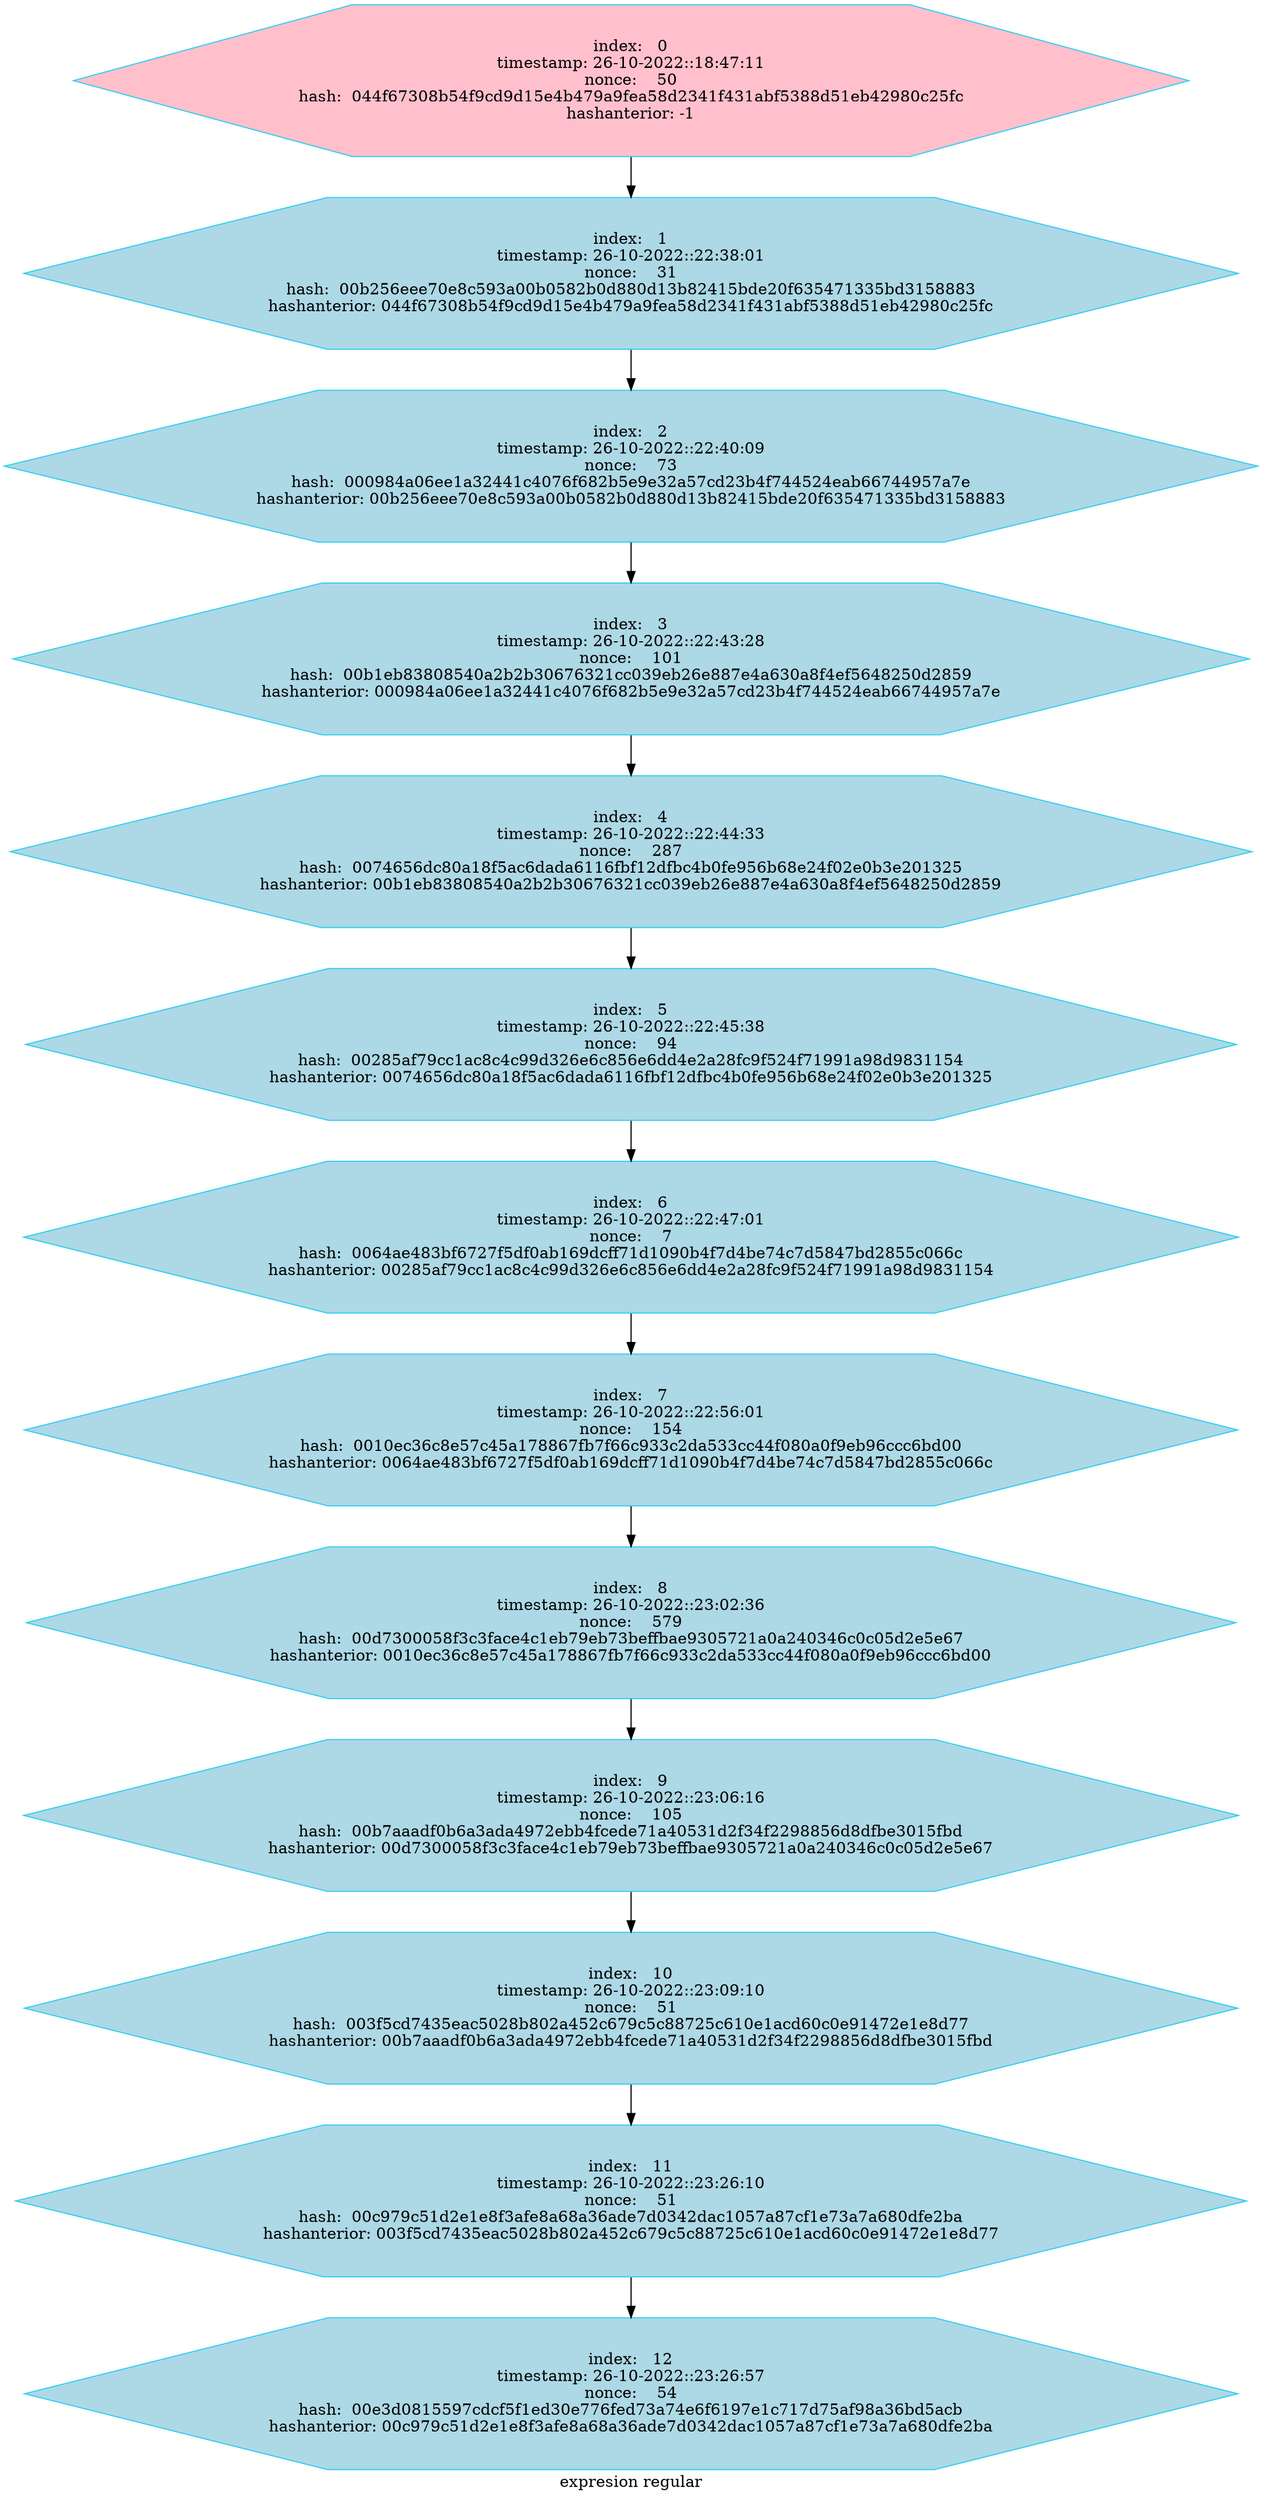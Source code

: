 digraph G
{label="expresion regular"
        node[shape = hexagon]
        node[style = filled]
        node[fillcolor = "#EEEEE"]
        node[color = "#EEEEE"]
        node[color = "#31CEF0"]

"index:   0
timestamp: 26-10-2022::18:47:11
nonce:    50
hash:  044f67308b54f9cd9d15e4b479a9fea58d2341f431abf5388d51eb42980c25fc
hashanterior: -1"->"index:   1
timestamp: 26-10-2022::22:38:01
nonce:    31
hash:  00b256eee70e8c593a00b0582b0d880d13b82415bde20f635471335bd3158883
hashanterior: 044f67308b54f9cd9d15e4b479a9fea58d2341f431abf5388d51eb42980c25fc"
"index:   1
timestamp: 26-10-2022::22:38:01
nonce:    31
hash:  00b256eee70e8c593a00b0582b0d880d13b82415bde20f635471335bd3158883
hashanterior: 044f67308b54f9cd9d15e4b479a9fea58d2341f431abf5388d51eb42980c25fc"->"index:   2
timestamp: 26-10-2022::22:40:09
nonce:    73
hash:  000984a06ee1a32441c4076f682b5e9e32a57cd23b4f744524eab66744957a7e
hashanterior: 00b256eee70e8c593a00b0582b0d880d13b82415bde20f635471335bd3158883"
"index:   2
timestamp: 26-10-2022::22:40:09
nonce:    73
hash:  000984a06ee1a32441c4076f682b5e9e32a57cd23b4f744524eab66744957a7e
hashanterior: 00b256eee70e8c593a00b0582b0d880d13b82415bde20f635471335bd3158883"->"index:   3
timestamp: 26-10-2022::22:43:28
nonce:    101
hash:  00b1eb83808540a2b2b30676321cc039eb26e887e4a630a8f4ef5648250d2859
hashanterior: 000984a06ee1a32441c4076f682b5e9e32a57cd23b4f744524eab66744957a7e"
"index:   3
timestamp: 26-10-2022::22:43:28
nonce:    101
hash:  00b1eb83808540a2b2b30676321cc039eb26e887e4a630a8f4ef5648250d2859
hashanterior: 000984a06ee1a32441c4076f682b5e9e32a57cd23b4f744524eab66744957a7e"->"index:   4
timestamp: 26-10-2022::22:44:33
nonce:    287
hash:  0074656dc80a18f5ac6dada6116fbf12dfbc4b0fe956b68e24f02e0b3e201325
hashanterior: 00b1eb83808540a2b2b30676321cc039eb26e887e4a630a8f4ef5648250d2859"
"index:   4
timestamp: 26-10-2022::22:44:33
nonce:    287
hash:  0074656dc80a18f5ac6dada6116fbf12dfbc4b0fe956b68e24f02e0b3e201325
hashanterior: 00b1eb83808540a2b2b30676321cc039eb26e887e4a630a8f4ef5648250d2859"->"index:   5
timestamp: 26-10-2022::22:45:38
nonce:    94
hash:  00285af79cc1ac8c4c99d326e6c856e6dd4e2a28fc9f524f71991a98d9831154
hashanterior: 0074656dc80a18f5ac6dada6116fbf12dfbc4b0fe956b68e24f02e0b3e201325"
"index:   5
timestamp: 26-10-2022::22:45:38
nonce:    94
hash:  00285af79cc1ac8c4c99d326e6c856e6dd4e2a28fc9f524f71991a98d9831154
hashanterior: 0074656dc80a18f5ac6dada6116fbf12dfbc4b0fe956b68e24f02e0b3e201325"->"index:   6
timestamp: 26-10-2022::22:47:01
nonce:    7
hash:  0064ae483bf6727f5df0ab169dcff71d1090b4f7d4be74c7d5847bd2855c066c
hashanterior: 00285af79cc1ac8c4c99d326e6c856e6dd4e2a28fc9f524f71991a98d9831154"
"index:   6
timestamp: 26-10-2022::22:47:01
nonce:    7
hash:  0064ae483bf6727f5df0ab169dcff71d1090b4f7d4be74c7d5847bd2855c066c
hashanterior: 00285af79cc1ac8c4c99d326e6c856e6dd4e2a28fc9f524f71991a98d9831154"->"index:   7
timestamp: 26-10-2022::22:56:01
nonce:    154
hash:  0010ec36c8e57c45a178867fb7f66c933c2da533cc44f080a0f9eb96ccc6bd00
hashanterior: 0064ae483bf6727f5df0ab169dcff71d1090b4f7d4be74c7d5847bd2855c066c"
"index:   7
timestamp: 26-10-2022::22:56:01
nonce:    154
hash:  0010ec36c8e57c45a178867fb7f66c933c2da533cc44f080a0f9eb96ccc6bd00
hashanterior: 0064ae483bf6727f5df0ab169dcff71d1090b4f7d4be74c7d5847bd2855c066c"->"index:   8
timestamp: 26-10-2022::23:02:36
nonce:    579
hash:  00d7300058f3c3face4c1eb79eb73beffbae9305721a0a240346c0c05d2e5e67
hashanterior: 0010ec36c8e57c45a178867fb7f66c933c2da533cc44f080a0f9eb96ccc6bd00"
"index:   8
timestamp: 26-10-2022::23:02:36
nonce:    579
hash:  00d7300058f3c3face4c1eb79eb73beffbae9305721a0a240346c0c05d2e5e67
hashanterior: 0010ec36c8e57c45a178867fb7f66c933c2da533cc44f080a0f9eb96ccc6bd00"->"index:   9
timestamp: 26-10-2022::23:06:16
nonce:    105
hash:  00b7aaadf0b6a3ada4972ebb4fcede71a40531d2f34f2298856d8dfbe3015fbd
hashanterior: 00d7300058f3c3face4c1eb79eb73beffbae9305721a0a240346c0c05d2e5e67"
"index:   9
timestamp: 26-10-2022::23:06:16
nonce:    105
hash:  00b7aaadf0b6a3ada4972ebb4fcede71a40531d2f34f2298856d8dfbe3015fbd
hashanterior: 00d7300058f3c3face4c1eb79eb73beffbae9305721a0a240346c0c05d2e5e67"->"index:   10
timestamp: 26-10-2022::23:09:10
nonce:    51
hash:  003f5cd7435eac5028b802a452c679c5c88725c610e1acd60c0e91472e1e8d77
hashanterior: 00b7aaadf0b6a3ada4972ebb4fcede71a40531d2f34f2298856d8dfbe3015fbd"
"index:   10
timestamp: 26-10-2022::23:09:10
nonce:    51
hash:  003f5cd7435eac5028b802a452c679c5c88725c610e1acd60c0e91472e1e8d77
hashanterior: 00b7aaadf0b6a3ada4972ebb4fcede71a40531d2f34f2298856d8dfbe3015fbd"->"index:   11
timestamp: 26-10-2022::23:26:10
nonce:    51
hash:  00c979c51d2e1e8f3afe8a68a36ade7d0342dac1057a87cf1e73a7a680dfe2ba
hashanterior: 003f5cd7435eac5028b802a452c679c5c88725c610e1acd60c0e91472e1e8d77"
"index:   11
timestamp: 26-10-2022::23:26:10
nonce:    51
hash:  00c979c51d2e1e8f3afe8a68a36ade7d0342dac1057a87cf1e73a7a680dfe2ba
hashanterior: 003f5cd7435eac5028b802a452c679c5c88725c610e1acd60c0e91472e1e8d77"->"index:   12
timestamp: 26-10-2022::23:26:57
nonce:    54
hash:  00e3d0815597cdcf5f1ed30e776fed73a74e6f6197e1c717d75af98a36bd5acb
hashanterior: 00c979c51d2e1e8f3afe8a68a36ade7d0342dac1057a87cf1e73a7a680dfe2ba"
"index:   0
timestamp: 26-10-2022::18:47:11
nonce:    50
hash:  044f67308b54f9cd9d15e4b479a9fea58d2341f431abf5388d51eb42980c25fc
hashanterior: -1"[fillcolor="pink"]
"index:   1
timestamp: 26-10-2022::22:38:01
nonce:    31
hash:  00b256eee70e8c593a00b0582b0d880d13b82415bde20f635471335bd3158883
hashanterior: 044f67308b54f9cd9d15e4b479a9fea58d2341f431abf5388d51eb42980c25fc"[fillcolor="lightblue"]
"index:   2
timestamp: 26-10-2022::22:40:09
nonce:    73
hash:  000984a06ee1a32441c4076f682b5e9e32a57cd23b4f744524eab66744957a7e
hashanterior: 00b256eee70e8c593a00b0582b0d880d13b82415bde20f635471335bd3158883"[fillcolor="lightblue"]
"index:   3
timestamp: 26-10-2022::22:43:28
nonce:    101
hash:  00b1eb83808540a2b2b30676321cc039eb26e887e4a630a8f4ef5648250d2859
hashanterior: 000984a06ee1a32441c4076f682b5e9e32a57cd23b4f744524eab66744957a7e"[fillcolor="lightblue"]
"index:   4
timestamp: 26-10-2022::22:44:33
nonce:    287
hash:  0074656dc80a18f5ac6dada6116fbf12dfbc4b0fe956b68e24f02e0b3e201325
hashanterior: 00b1eb83808540a2b2b30676321cc039eb26e887e4a630a8f4ef5648250d2859"[fillcolor="lightblue"]
"index:   5
timestamp: 26-10-2022::22:45:38
nonce:    94
hash:  00285af79cc1ac8c4c99d326e6c856e6dd4e2a28fc9f524f71991a98d9831154
hashanterior: 0074656dc80a18f5ac6dada6116fbf12dfbc4b0fe956b68e24f02e0b3e201325"[fillcolor="lightblue"]
"index:   6
timestamp: 26-10-2022::22:47:01
nonce:    7
hash:  0064ae483bf6727f5df0ab169dcff71d1090b4f7d4be74c7d5847bd2855c066c
hashanterior: 00285af79cc1ac8c4c99d326e6c856e6dd4e2a28fc9f524f71991a98d9831154"[fillcolor="lightblue"]
"index:   7
timestamp: 26-10-2022::22:56:01
nonce:    154
hash:  0010ec36c8e57c45a178867fb7f66c933c2da533cc44f080a0f9eb96ccc6bd00
hashanterior: 0064ae483bf6727f5df0ab169dcff71d1090b4f7d4be74c7d5847bd2855c066c"[fillcolor="lightblue"]
"index:   8
timestamp: 26-10-2022::23:02:36
nonce:    579
hash:  00d7300058f3c3face4c1eb79eb73beffbae9305721a0a240346c0c05d2e5e67
hashanterior: 0010ec36c8e57c45a178867fb7f66c933c2da533cc44f080a0f9eb96ccc6bd00"[fillcolor="lightblue"]
"index:   9
timestamp: 26-10-2022::23:06:16
nonce:    105
hash:  00b7aaadf0b6a3ada4972ebb4fcede71a40531d2f34f2298856d8dfbe3015fbd
hashanterior: 00d7300058f3c3face4c1eb79eb73beffbae9305721a0a240346c0c05d2e5e67"[fillcolor="lightblue"]
"index:   10
timestamp: 26-10-2022::23:09:10
nonce:    51
hash:  003f5cd7435eac5028b802a452c679c5c88725c610e1acd60c0e91472e1e8d77
hashanterior: 00b7aaadf0b6a3ada4972ebb4fcede71a40531d2f34f2298856d8dfbe3015fbd"[fillcolor="lightblue"]
"index:   11
timestamp: 26-10-2022::23:26:10
nonce:    51
hash:  00c979c51d2e1e8f3afe8a68a36ade7d0342dac1057a87cf1e73a7a680dfe2ba
hashanterior: 003f5cd7435eac5028b802a452c679c5c88725c610e1acd60c0e91472e1e8d77"[fillcolor="lightblue"]
"index:   12
timestamp: 26-10-2022::23:26:57
nonce:    54
hash:  00e3d0815597cdcf5f1ed30e776fed73a74e6f6197e1c717d75af98a36bd5acb
hashanterior: 00c979c51d2e1e8f3afe8a68a36ade7d0342dac1057a87cf1e73a7a680dfe2ba"[fillcolor="lightblue"]
}